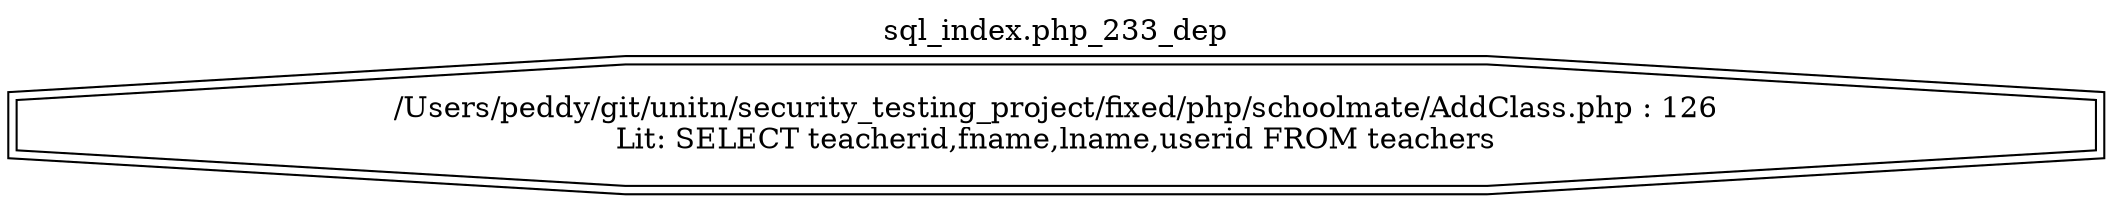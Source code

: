 digraph cfg {
  label="sql_index.php_233_dep";
  labelloc=t;
  n1 [shape=doubleoctagon, label="/Users/peddy/git/unitn/security_testing_project/fixed/php/schoolmate/AddClass.php : 126\nLit: SELECT teacherid,fname,lname,userid FROM teachers\n"];
}
